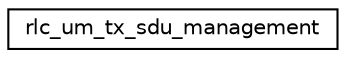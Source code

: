 digraph "Graphical Class Hierarchy"
{
 // LATEX_PDF_SIZE
  edge [fontname="Helvetica",fontsize="10",labelfontname="Helvetica",labelfontsize="10"];
  node [fontname="Helvetica",fontsize="10",shape=record];
  rankdir="LR";
  Node0 [label="rlc_um_tx_sdu_management",height=0.2,width=0.4,color="black", fillcolor="white", style="filled",URL="$structrlc__um__tx__sdu__management.html",tooltip=" "];
}
